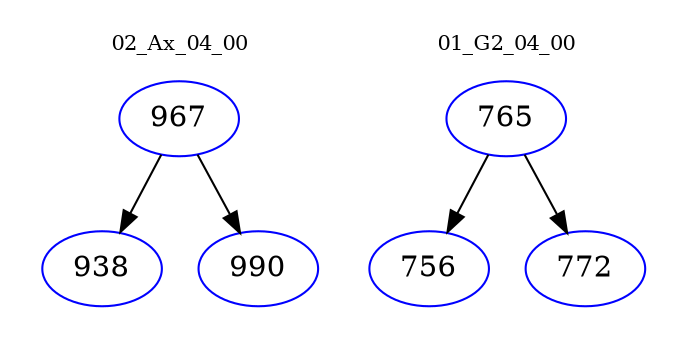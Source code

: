 digraph{
subgraph cluster_0 {
color = white
label = "02_Ax_04_00";
fontsize=10;
T0_967 [label="967", color="blue"]
T0_967 -> T0_938 [color="black"]
T0_938 [label="938", color="blue"]
T0_967 -> T0_990 [color="black"]
T0_990 [label="990", color="blue"]
}
subgraph cluster_1 {
color = white
label = "01_G2_04_00";
fontsize=10;
T1_765 [label="765", color="blue"]
T1_765 -> T1_756 [color="black"]
T1_756 [label="756", color="blue"]
T1_765 -> T1_772 [color="black"]
T1_772 [label="772", color="blue"]
}
}

